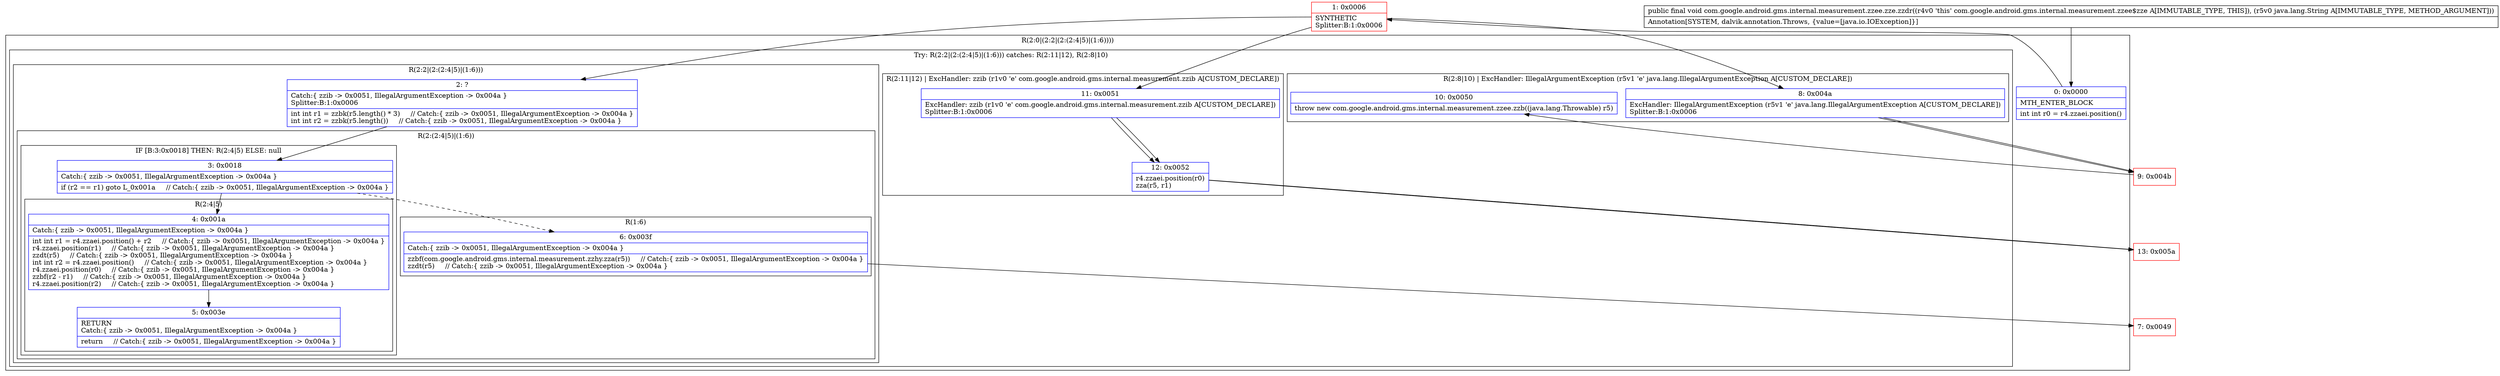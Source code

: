 digraph "CFG forcom.google.android.gms.internal.measurement.zzee.zze.zzdr(Ljava\/lang\/String;)V" {
subgraph cluster_Region_405715793 {
label = "R(2:0|(2:2|(2:(2:4|5)|(1:6))))";
node [shape=record,color=blue];
Node_0 [shape=record,label="{0\:\ 0x0000|MTH_ENTER_BLOCK\l|int int r0 = r4.zzaei.position()\l}"];
subgraph cluster_TryCatchRegion_1528680974 {
label = "Try: R(2:2|(2:(2:4|5)|(1:6))) catches: R(2:11|12), R(2:8|10)";
node [shape=record,color=blue];
subgraph cluster_Region_642181467 {
label = "R(2:2|(2:(2:4|5)|(1:6)))";
node [shape=record,color=blue];
Node_2 [shape=record,label="{2\:\ ?|Catch:\{ zzib \-\> 0x0051, IllegalArgumentException \-\> 0x004a \}\lSplitter:B:1:0x0006\l|int int r1 = zzbk(r5.length() * 3)     \/\/ Catch:\{ zzib \-\> 0x0051, IllegalArgumentException \-\> 0x004a \}\lint int r2 = zzbk(r5.length())     \/\/ Catch:\{ zzib \-\> 0x0051, IllegalArgumentException \-\> 0x004a \}\l}"];
subgraph cluster_Region_1854060637 {
label = "R(2:(2:4|5)|(1:6))";
node [shape=record,color=blue];
subgraph cluster_IfRegion_1264532209 {
label = "IF [B:3:0x0018] THEN: R(2:4|5) ELSE: null";
node [shape=record,color=blue];
Node_3 [shape=record,label="{3\:\ 0x0018|Catch:\{ zzib \-\> 0x0051, IllegalArgumentException \-\> 0x004a \}\l|if (r2 == r1) goto L_0x001a     \/\/ Catch:\{ zzib \-\> 0x0051, IllegalArgumentException \-\> 0x004a \}\l}"];
subgraph cluster_Region_2063457273 {
label = "R(2:4|5)";
node [shape=record,color=blue];
Node_4 [shape=record,label="{4\:\ 0x001a|Catch:\{ zzib \-\> 0x0051, IllegalArgumentException \-\> 0x004a \}\l|int int r1 = r4.zzaei.position() + r2     \/\/ Catch:\{ zzib \-\> 0x0051, IllegalArgumentException \-\> 0x004a \}\lr4.zzaei.position(r1)     \/\/ Catch:\{ zzib \-\> 0x0051, IllegalArgumentException \-\> 0x004a \}\lzzdt(r5)     \/\/ Catch:\{ zzib \-\> 0x0051, IllegalArgumentException \-\> 0x004a \}\lint int r2 = r4.zzaei.position()     \/\/ Catch:\{ zzib \-\> 0x0051, IllegalArgumentException \-\> 0x004a \}\lr4.zzaei.position(r0)     \/\/ Catch:\{ zzib \-\> 0x0051, IllegalArgumentException \-\> 0x004a \}\lzzbf(r2 \- r1)     \/\/ Catch:\{ zzib \-\> 0x0051, IllegalArgumentException \-\> 0x004a \}\lr4.zzaei.position(r2)     \/\/ Catch:\{ zzib \-\> 0x0051, IllegalArgumentException \-\> 0x004a \}\l}"];
Node_5 [shape=record,label="{5\:\ 0x003e|RETURN\lCatch:\{ zzib \-\> 0x0051, IllegalArgumentException \-\> 0x004a \}\l|return     \/\/ Catch:\{ zzib \-\> 0x0051, IllegalArgumentException \-\> 0x004a \}\l}"];
}
}
subgraph cluster_Region_1647709028 {
label = "R(1:6)";
node [shape=record,color=blue];
Node_6 [shape=record,label="{6\:\ 0x003f|Catch:\{ zzib \-\> 0x0051, IllegalArgumentException \-\> 0x004a \}\l|zzbf(com.google.android.gms.internal.measurement.zzhy.zza(r5))     \/\/ Catch:\{ zzib \-\> 0x0051, IllegalArgumentException \-\> 0x004a \}\lzzdt(r5)     \/\/ Catch:\{ zzib \-\> 0x0051, IllegalArgumentException \-\> 0x004a \}\l}"];
}
}
}
subgraph cluster_Region_376212836 {
label = "R(2:11|12) | ExcHandler: zzib (r1v0 'e' com.google.android.gms.internal.measurement.zzib A[CUSTOM_DECLARE])\l";
node [shape=record,color=blue];
Node_11 [shape=record,label="{11\:\ 0x0051|ExcHandler: zzib (r1v0 'e' com.google.android.gms.internal.measurement.zzib A[CUSTOM_DECLARE])\lSplitter:B:1:0x0006\l}"];
Node_12 [shape=record,label="{12\:\ 0x0052|r4.zzaei.position(r0)\lzza(r5, r1)\l}"];
}
subgraph cluster_Region_36220363 {
label = "R(2:8|10) | ExcHandler: IllegalArgumentException (r5v1 'e' java.lang.IllegalArgumentException A[CUSTOM_DECLARE])\l";
node [shape=record,color=blue];
Node_8 [shape=record,label="{8\:\ 0x004a|ExcHandler: IllegalArgumentException (r5v1 'e' java.lang.IllegalArgumentException A[CUSTOM_DECLARE])\lSplitter:B:1:0x0006\l}"];
Node_10 [shape=record,label="{10\:\ 0x0050|throw new com.google.android.gms.internal.measurement.zzee.zzb((java.lang.Throwable) r5)\l}"];
}
}
}
subgraph cluster_Region_376212836 {
label = "R(2:11|12) | ExcHandler: zzib (r1v0 'e' com.google.android.gms.internal.measurement.zzib A[CUSTOM_DECLARE])\l";
node [shape=record,color=blue];
Node_11 [shape=record,label="{11\:\ 0x0051|ExcHandler: zzib (r1v0 'e' com.google.android.gms.internal.measurement.zzib A[CUSTOM_DECLARE])\lSplitter:B:1:0x0006\l}"];
Node_12 [shape=record,label="{12\:\ 0x0052|r4.zzaei.position(r0)\lzza(r5, r1)\l}"];
}
subgraph cluster_Region_36220363 {
label = "R(2:8|10) | ExcHandler: IllegalArgumentException (r5v1 'e' java.lang.IllegalArgumentException A[CUSTOM_DECLARE])\l";
node [shape=record,color=blue];
Node_8 [shape=record,label="{8\:\ 0x004a|ExcHandler: IllegalArgumentException (r5v1 'e' java.lang.IllegalArgumentException A[CUSTOM_DECLARE])\lSplitter:B:1:0x0006\l}"];
Node_10 [shape=record,label="{10\:\ 0x0050|throw new com.google.android.gms.internal.measurement.zzee.zzb((java.lang.Throwable) r5)\l}"];
}
Node_1 [shape=record,color=red,label="{1\:\ 0x0006|SYNTHETIC\lSplitter:B:1:0x0006\l}"];
Node_7 [shape=record,color=red,label="{7\:\ 0x0049}"];
Node_9 [shape=record,color=red,label="{9\:\ 0x004b}"];
Node_13 [shape=record,color=red,label="{13\:\ 0x005a}"];
MethodNode[shape=record,label="{public final void com.google.android.gms.internal.measurement.zzee.zze.zzdr((r4v0 'this' com.google.android.gms.internal.measurement.zzee$zze A[IMMUTABLE_TYPE, THIS]), (r5v0 java.lang.String A[IMMUTABLE_TYPE, METHOD_ARGUMENT]))  | Annotation[SYSTEM, dalvik.annotation.Throws, \{value=[java.io.IOException]\}]\l}"];
MethodNode -> Node_0;
Node_0 -> Node_1;
Node_2 -> Node_3;
Node_3 -> Node_4;
Node_3 -> Node_6[style=dashed];
Node_4 -> Node_5;
Node_6 -> Node_7;
Node_11 -> Node_12;
Node_12 -> Node_13;
Node_8 -> Node_9;
Node_11 -> Node_12;
Node_12 -> Node_13;
Node_8 -> Node_9;
Node_1 -> Node_2;
Node_1 -> Node_11;
Node_1 -> Node_8;
Node_9 -> Node_10;
}

